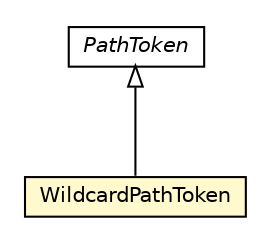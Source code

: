 #!/usr/local/bin/dot
#
# Class diagram 
# Generated by UMLGraph version R5_6-24-gf6e263 (http://www.umlgraph.org/)
#

digraph G {
	edge [fontname="Helvetica",fontsize=10,labelfontname="Helvetica",labelfontsize=10];
	node [fontname="Helvetica",fontsize=10,shape=plaintext];
	nodesep=0.25;
	ranksep=0.5;
	// net.trajano.doxdb.jsonpath.internal.token.WildcardPathToken
	c5102 [label=<<table title="net.trajano.doxdb.jsonpath.internal.token.WildcardPathToken" border="0" cellborder="1" cellspacing="0" cellpadding="2" port="p" bgcolor="lemonChiffon" href="./WildcardPathToken.html">
		<tr><td><table border="0" cellspacing="0" cellpadding="1">
<tr><td align="center" balign="center"> WildcardPathToken </td></tr>
		</table></td></tr>
		</table>>, URL="./WildcardPathToken.html", fontname="Helvetica", fontcolor="black", fontsize=10.0];
	// net.trajano.doxdb.jsonpath.internal.token.PathToken
	c5105 [label=<<table title="net.trajano.doxdb.jsonpath.internal.token.PathToken" border="0" cellborder="1" cellspacing="0" cellpadding="2" port="p" href="./PathToken.html">
		<tr><td><table border="0" cellspacing="0" cellpadding="1">
<tr><td align="center" balign="center"><font face="Helvetica-Oblique"> PathToken </font></td></tr>
		</table></td></tr>
		</table>>, URL="./PathToken.html", fontname="Helvetica", fontcolor="black", fontsize=10.0];
	//net.trajano.doxdb.jsonpath.internal.token.WildcardPathToken extends net.trajano.doxdb.jsonpath.internal.token.PathToken
	c5105:p -> c5102:p [dir=back,arrowtail=empty];
}

